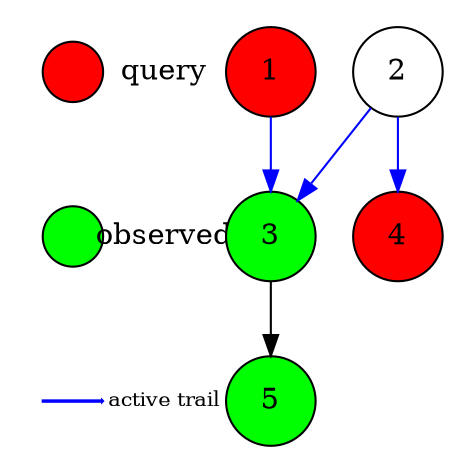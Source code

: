 digraph mentions {
node[shape=circle,fixedsize=true,width=0.6]
	subgraph cluster_0 {	style=invis	b1 [shape=circle,label="query",style="filled",color=white,fixedsize=true,width=0.3];	a1 [shape=circle,label="",style=filled,fillcolor=red,width=0.4];	a1->b1[constraint=false,style=invis];	}	subgraph cluster_1 {		style=invis		b2 [shape=circle,label="observed",style="filled",color=white,fixedsize=true,width=0.3];		a2 [shape=circle,label="",style=filled,fillcolor=green,width=0.4];		a2->b2[constraint=false,style=invis];	}	subgraph cluster_2 {		style=invis		b3 [shape=circle,label="active trail",style="filled",color=white,fixedsize=true,width=0.3,fontsize=10];		a3 [shape=rarrow,label="",color=blue,width=0.4,height=0.0];		a3->b3[constraint=false,style=invis];	}	a1->a2[style=invis];	a2->a3[style=invis];	"1"[shape=circle, style=filled, fillcolor=red]
"4"[shape=circle, style=filled, fillcolor=red]
"3"[shape=circle, style=filled, fillcolor=green]
"5"[shape=circle, style=filled, fillcolor=green]
"1"->"3" [color=blue]
"2"->"3" [color=blue]
"2"->"4" [color=blue]
"3"->"5" 
}